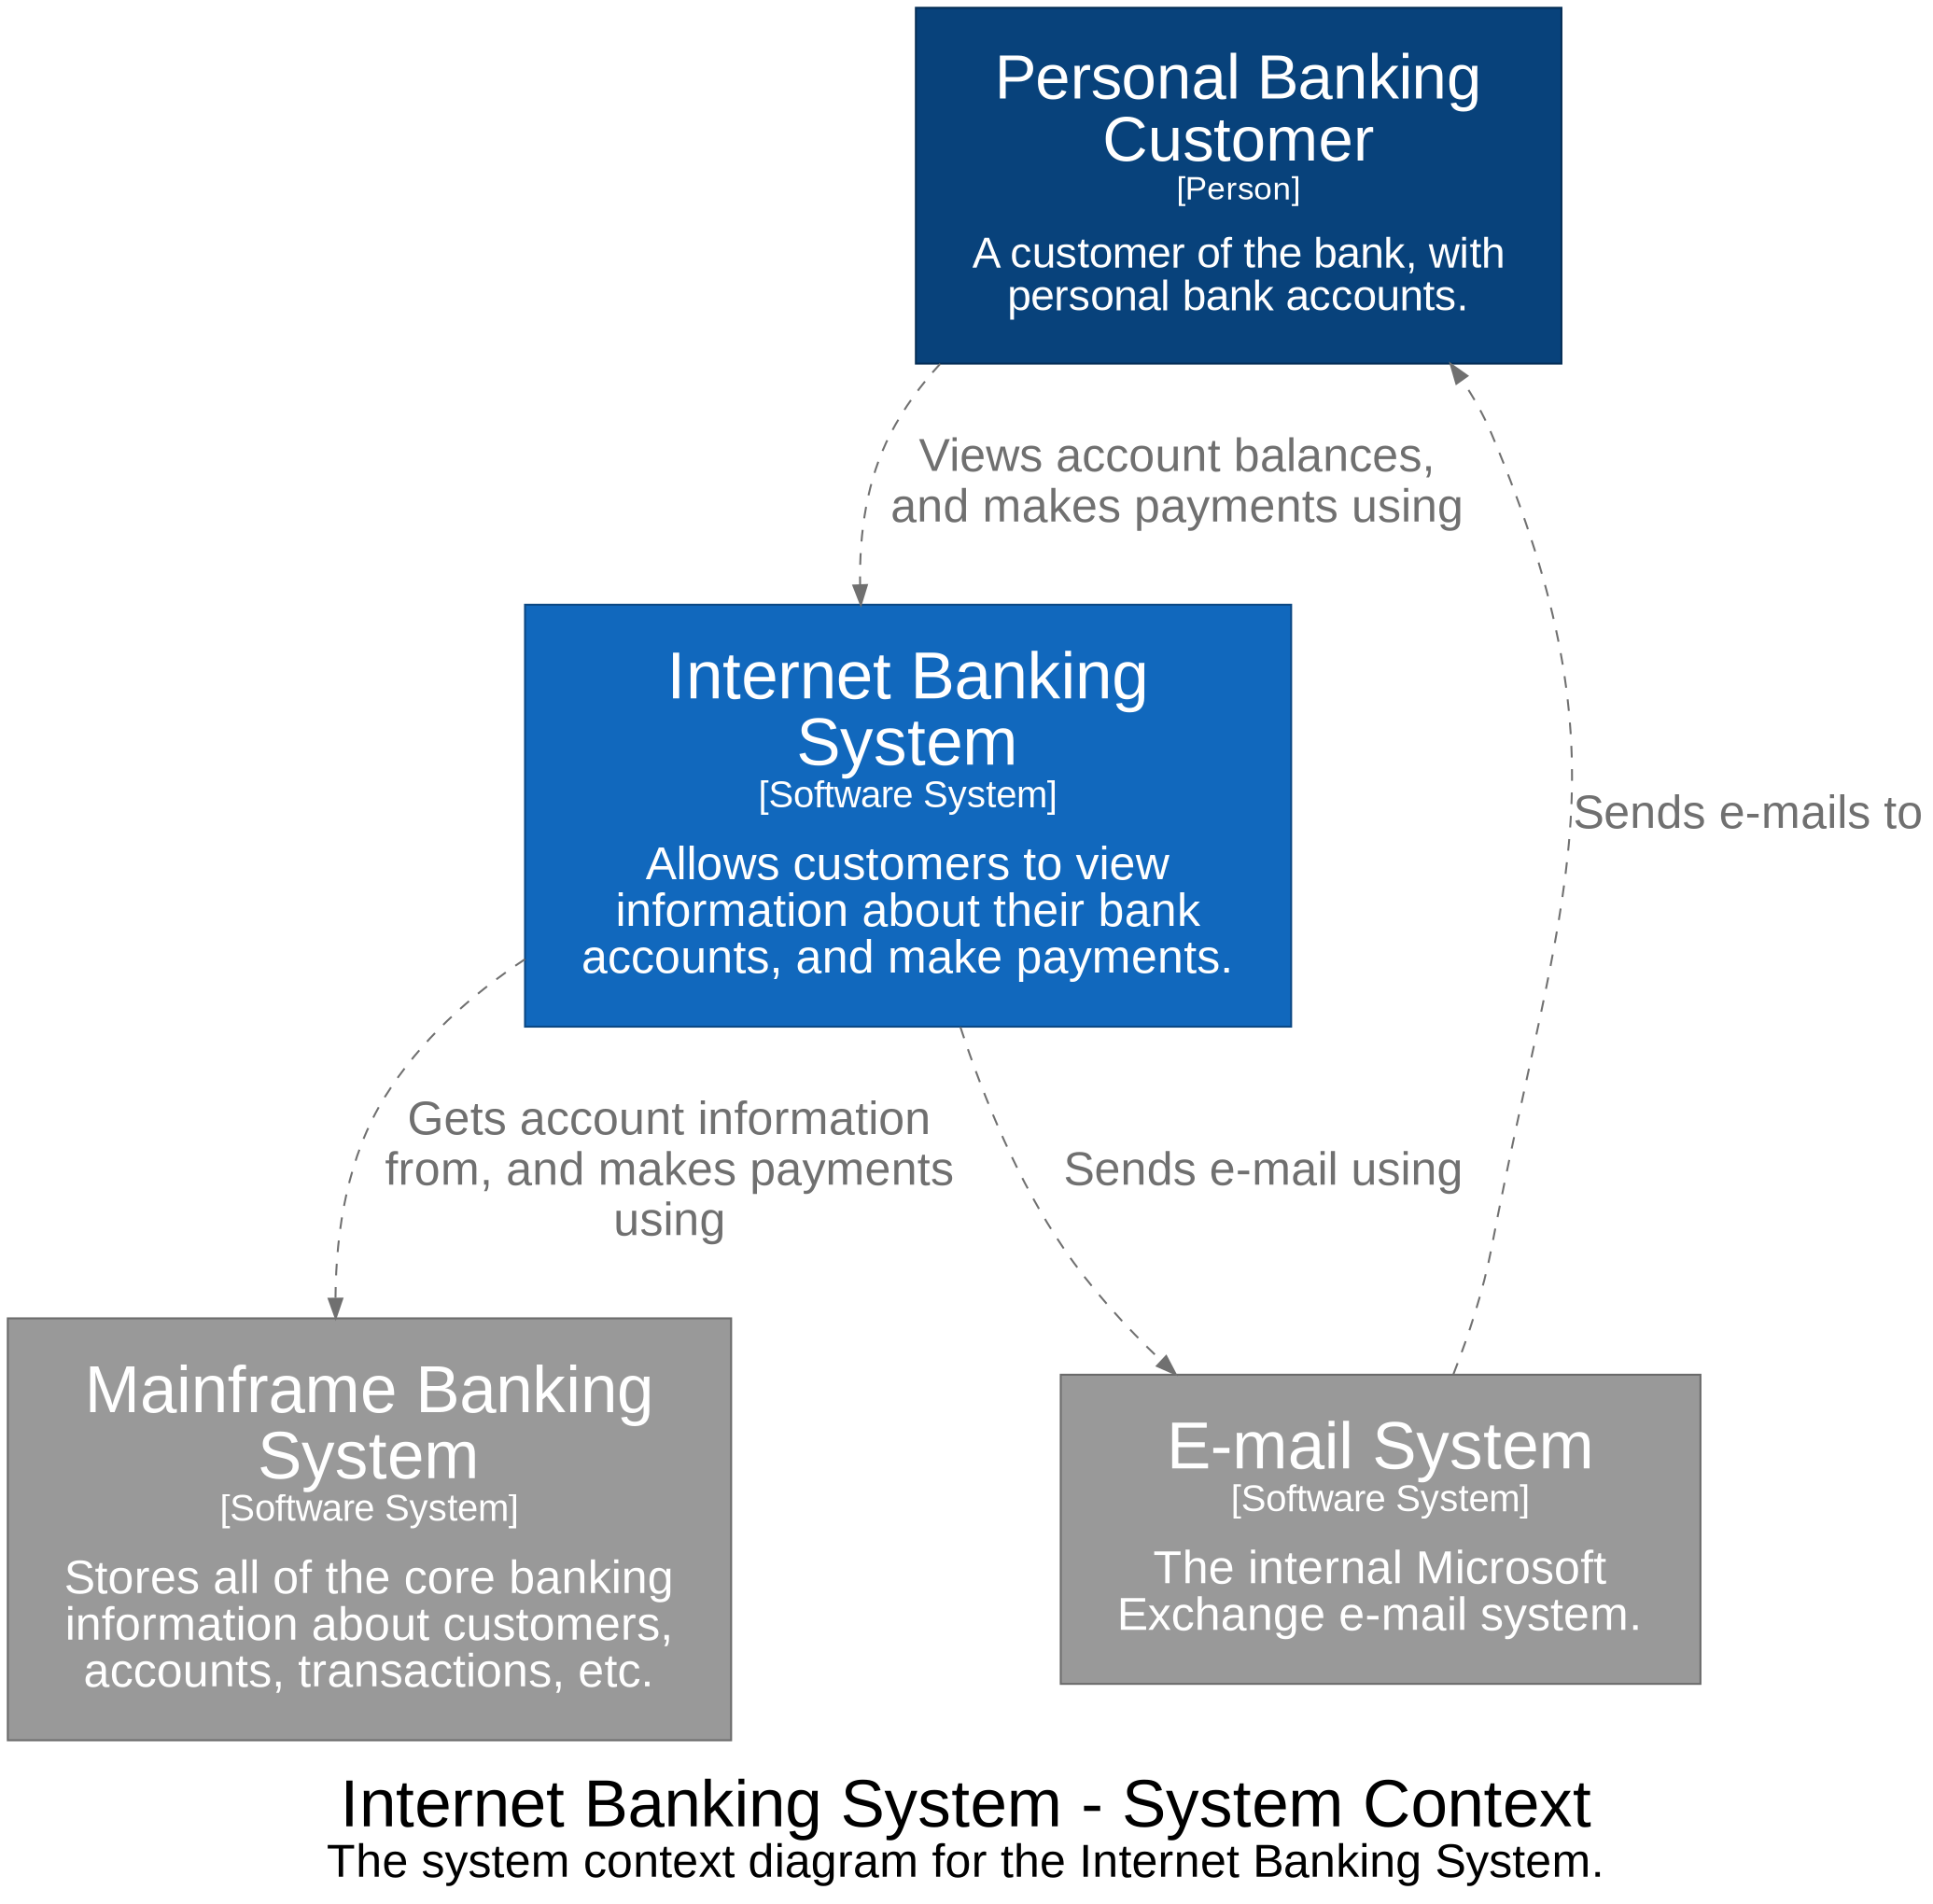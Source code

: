 digraph {
  compound=true
  graph [fontname="Arial", rankdir=TB, ranksep=1.0, nodesep=1.0]
  node [fontname="Arial", shape=box, margin="0.4,0.3"]
  edge [fontname="Arial"]
  label=<<br /><font point-size="34">Internet Banking System - System Context</font><br /><font point-size="24">The system context diagram for the Internet Banking System.</font>>

  1 [id=1,shape=rect, label=<<font point-size="32">Personal Banking<br />Customer</font><br /><font point-size="17">[Person]</font><br /><br /><font point-size="22">A customer of the bank, with<br />personal bank accounts.</font>>, style=filled, color="#052e56", fillcolor="#08427b", fontcolor="#ffffff"]
  2 [id=2,shape=rect, label=<<font point-size="34">Internet Banking<br />System</font><br /><font point-size="19">[Software System]</font><br /><br /><font point-size="24">Allows customers to view<br />information about their bank<br />accounts, and make payments.</font>>, style=filled, color="#0b4884", fillcolor="#1168bd", fontcolor="#ffffff"]
  4 [id=4,shape=rect, label=<<font point-size="34">Mainframe Banking<br />System</font><br /><font point-size="19">[Software System]</font><br /><br /><font point-size="24">Stores all of the core banking<br />information about customers,<br />accounts, transactions, etc.</font>>, style=filled, color="#6b6b6b", fillcolor="#999999", fontcolor="#ffffff"]
  6 [id=6,shape=rect, label=<<font point-size="34">E-mail System</font><br /><font point-size="19">[Software System]</font><br /><br /><font point-size="24">The internal Microsoft<br />Exchange e-mail system.</font>>, style=filled, color="#6b6b6b", fillcolor="#999999", fontcolor="#ffffff"]

  1 -> 2 [id=3, label=<<font point-size="24">Views account balances,<br />and makes payments using</font>>, style="dashed", color="#707070", fontcolor="#707070"]
  2 -> 4 [id=5, label=<<font point-size="24">Gets account information<br />from, and makes payments<br />using</font>>, style="dashed", color="#707070", fontcolor="#707070"]
  2 -> 6 [id=7, label=<<font point-size="24">Sends e-mail using</font>>, style="dashed", color="#707070", fontcolor="#707070"]
  6 -> 1 [id=8, label=<<font point-size="24">Sends e-mails to</font>>, style="dashed", color="#707070", fontcolor="#707070"]
}